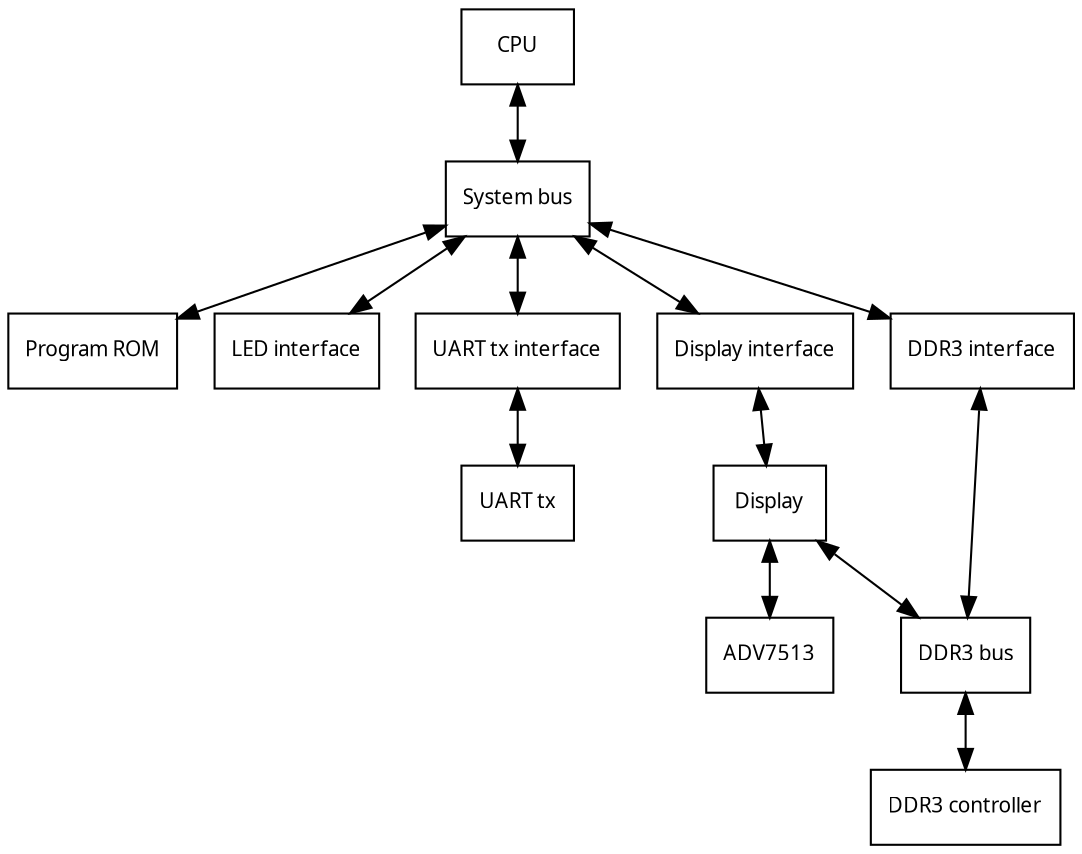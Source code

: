 digraph mem_topology {
    graph [fontsize=10 fontname="Verdana" compound=true];
    node [shape=record fontsize=10 fontname="Verdana"];

    cpu [label="CPU"];
    system_bus [label="System bus"];
    program_rom [label="Program ROM"];
    led_interface [label="LED interface"];
    uart_tx_interface [label="UART tx interface"];

    display_interface [label="Display interface"];

    ddr3_interface [label="DDR3 interface"];

    uart_tx [label="UART tx"];

    display [label="Display"];

    adv7513 [label="ADV7513"];

    ddr3_bus [label="DDR3 bus"];

    ddr3_controller [label="DDR3 controller"];

    cpu -> system_bus [dir="both"];
    system_bus -> program_rom [dir="both"];
    system_bus -> led_interface [dir="both"];
    system_bus -> uart_tx_interface [dir="both"];
    system_bus -> ddr3_interface [dir="both"];
    system_bus -> display_interface [dir="both"];

    uart_tx_interface -> uart_tx [dir="both"];

    display_interface -> display [dir="both"];

    ddr3_interface -> ddr3_bus [dir="both"];

    display -> adv7513 [dir="both"];
    display -> ddr3_bus [dir="both"];

    ddr3_bus -> ddr3_controller [dir="both"];

    { rank=same; program_rom led_interface uart_tx_interface display_interface ddr3_interface }
    { rank=same; uart_tx display }
    { rank=same; adv7513 ddr3_bus }
    { rank=same; ddr3_controller }
}

